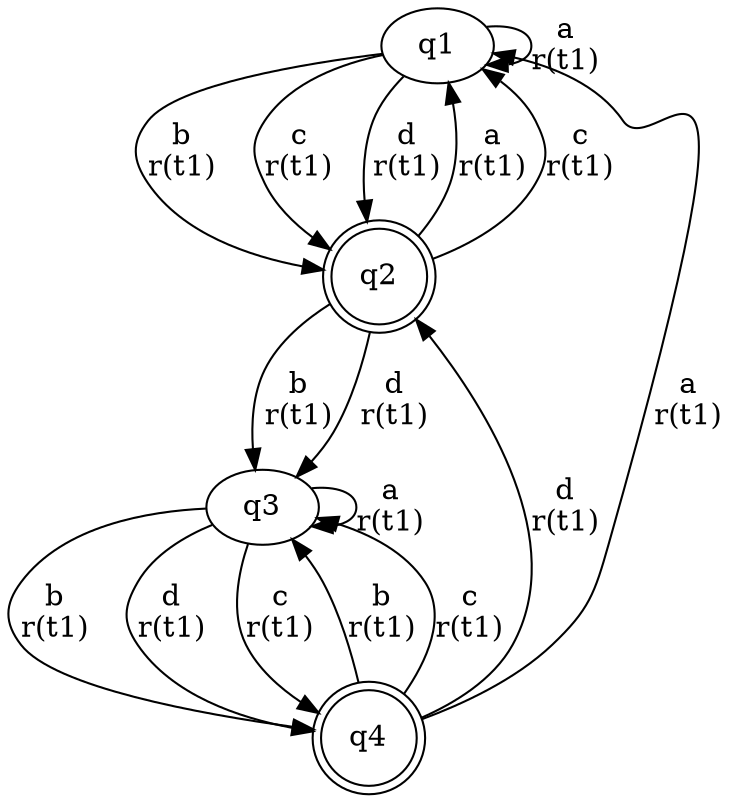 digraph "tests_1/test15/solution301/solution" {
	q1[label=q1]
	q2[label=q2 shape=doublecircle]
	q3[label=q3]
	q4[label=q4 shape=doublecircle]
	q1 -> q1[label="a\nr(t1)\n"]
	q1 -> q2[label="b\nr(t1)\n"]
	q2 -> q3[label="b\nr(t1)\n"]
	q3 -> q4[label="b\nr(t1)\n"]
	q4 -> q1[label="a\nr(t1)\n"]
	q4 -> q3[label="b\nr(t1)\n"]
	q4 -> q2[label="d\nr(t1)\n"]
	q4 -> q3[label="c\nr(t1)\n"]
	q3 -> q3[label="a\nr(t1)\n"]
	q3 -> q4[label="d\nr(t1)\n"]
	q3 -> q4[label="c\nr(t1)\n"]
	q2 -> q1[label="a\nr(t1)\n"]
	q2 -> q3[label="d\nr(t1)\n"]
	q2 -> q1[label="c\nr(t1)\n"]
	q1 -> q2[label="c\nr(t1)\n"]
	q1 -> q2[label="d\nr(t1)\n"]
}
